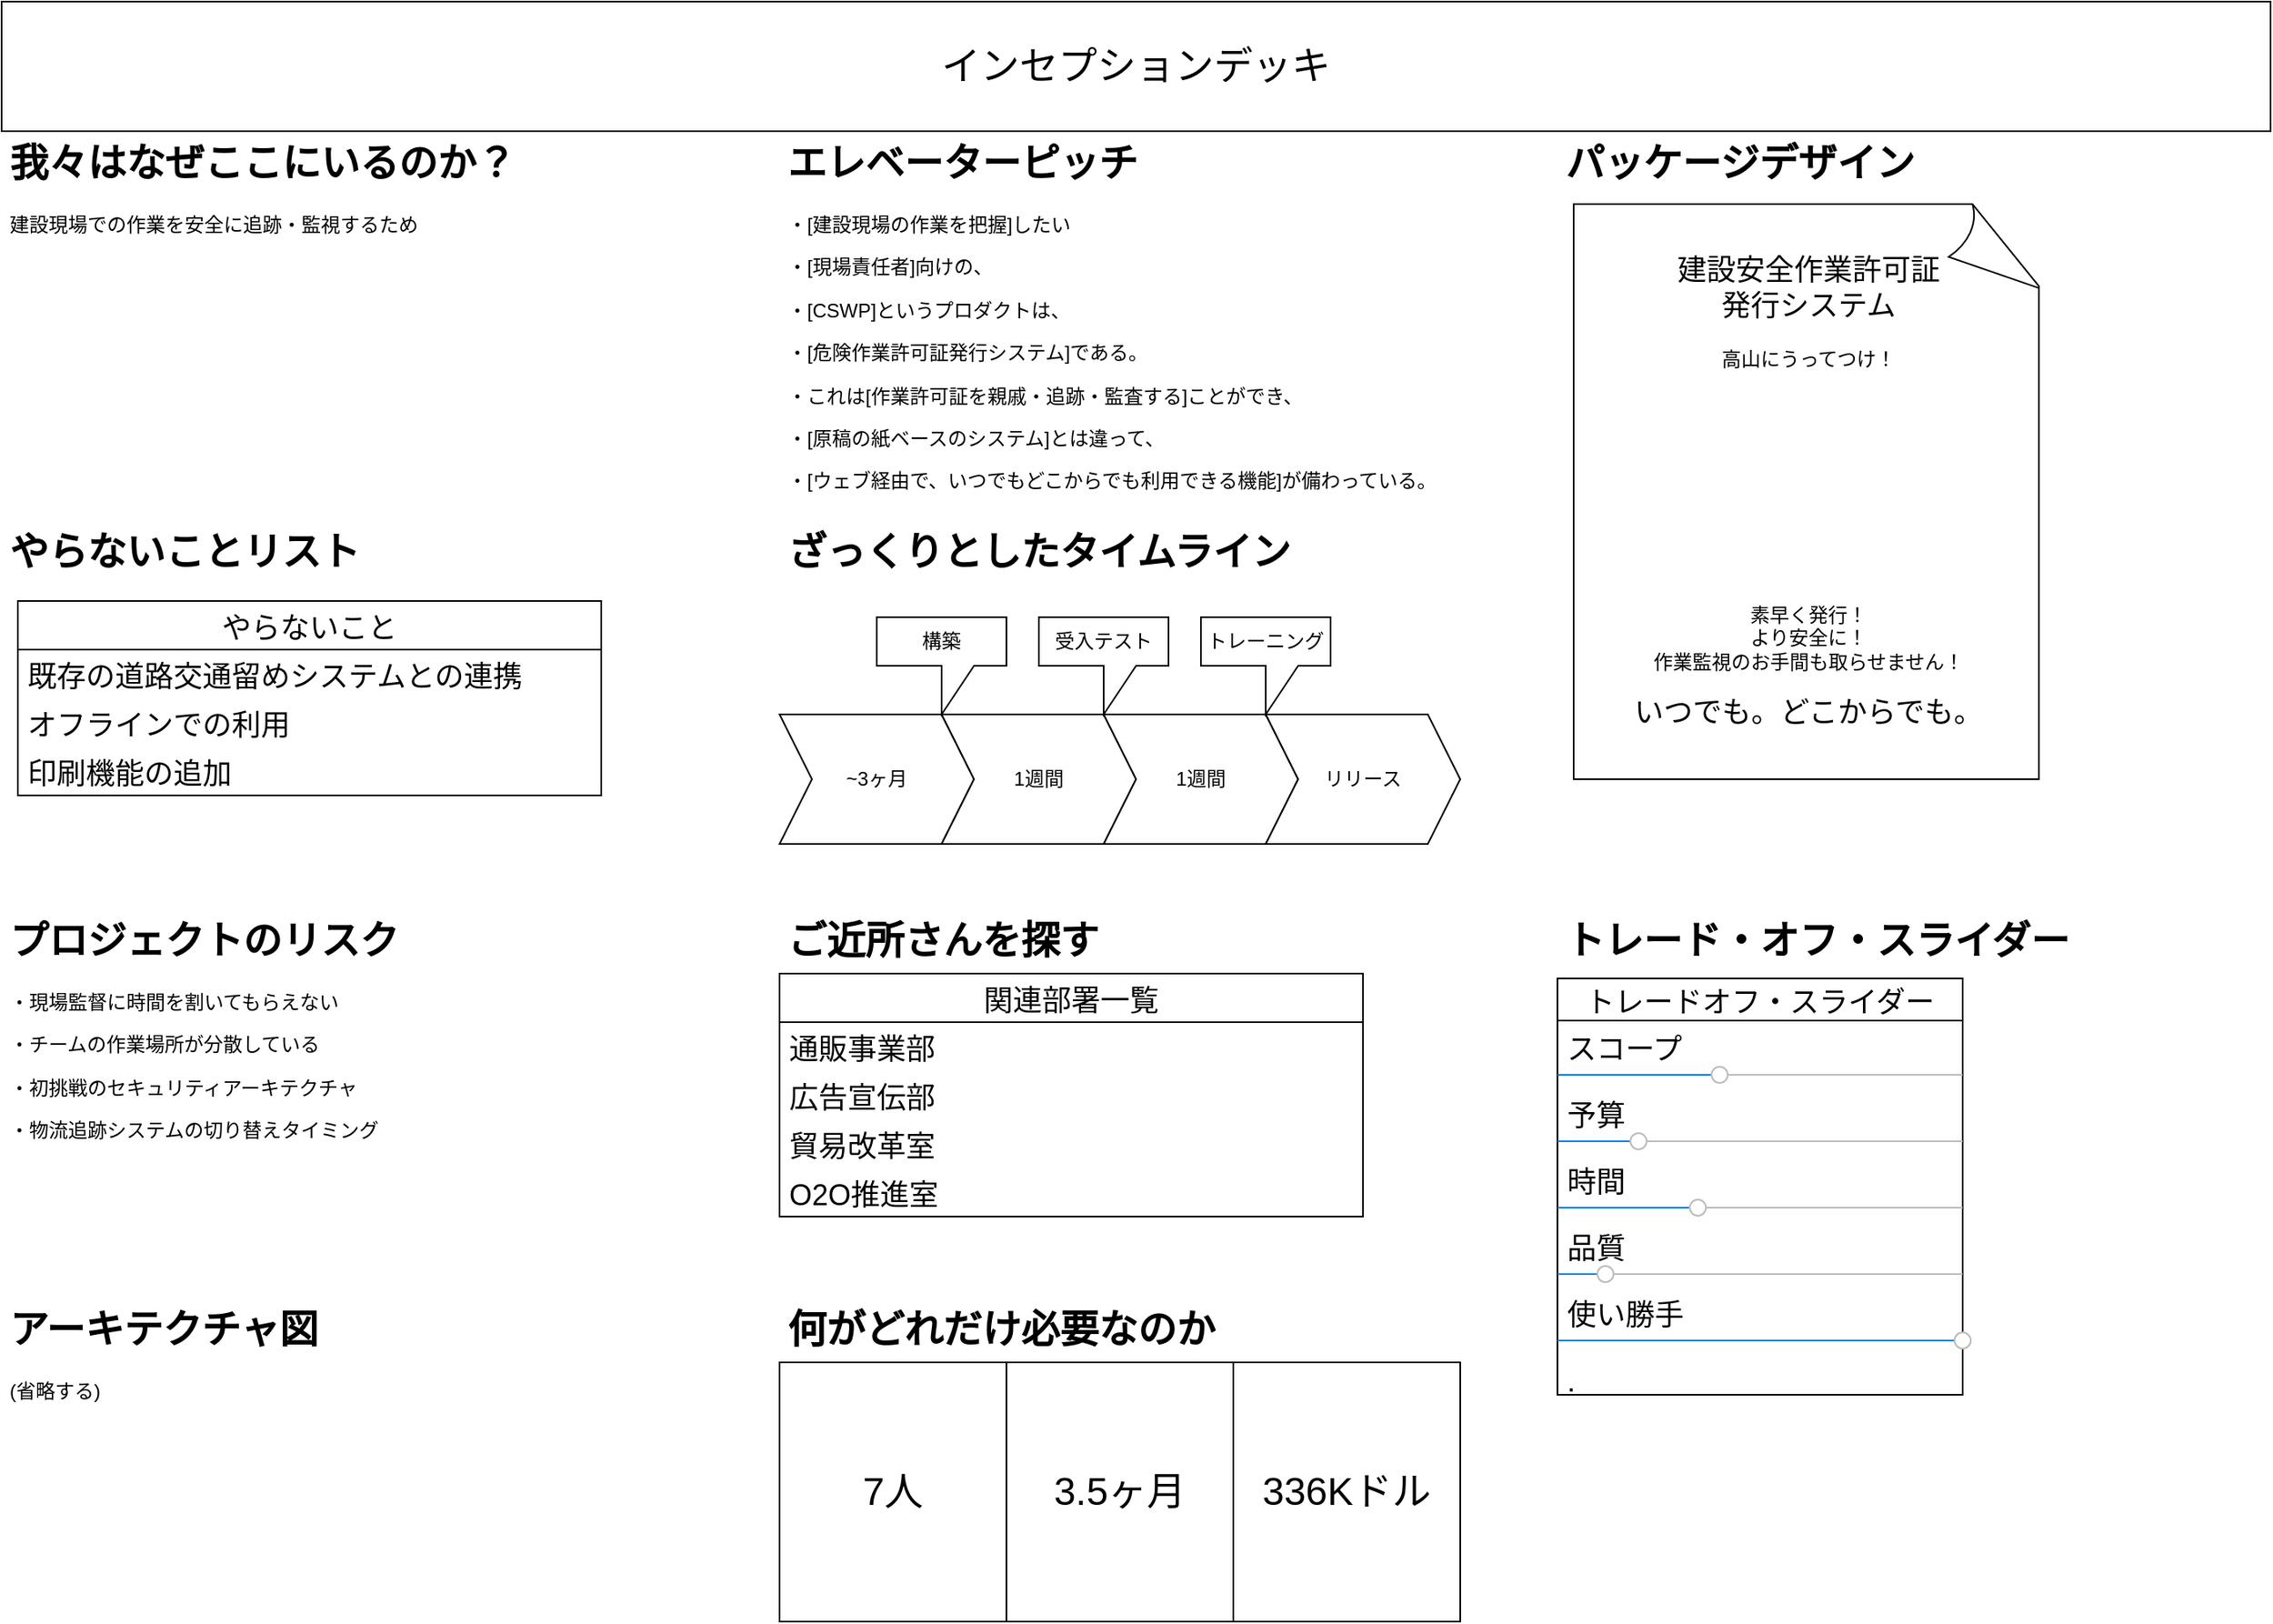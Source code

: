<mxfile version="20.2.8" type="github">
  <diagram id="0yLo_oqusycYQGxysIEg" name="Page-1">
    <mxGraphModel dx="1825" dy="955" grid="1" gridSize="10" guides="1" tooltips="1" connect="1" arrows="1" fold="1" page="1" pageScale="1" pageWidth="850" pageHeight="1100" math="0" shadow="0">
      <root>
        <mxCell id="0" />
        <mxCell id="1" parent="0" />
        <mxCell id="leWbqYneiwipQv3hau3y-4" value="&lt;h1&gt;エレベーターピッチ&lt;/h1&gt;&lt;p&gt;・[建設現場の作業を把握]したい&lt;/p&gt;&lt;p&gt;・[現場責任者]向けの、&lt;/p&gt;&lt;p&gt;・[CSWP]というプロダクトは、&lt;/p&gt;&lt;p&gt;・[危険作業許可証発行システム]である。&lt;/p&gt;&lt;p&gt;・これは[作業許可証を親戚・追跡・監査する]ことができ、&lt;/p&gt;&lt;p&gt;・[原稿の紙ベースのシステム]とは違って、&lt;/p&gt;&lt;p&gt;・[ウェブ経由で、いつでもどこからでも利用できる機能]が備わっている。&lt;/p&gt;" style="text;html=1;strokeColor=none;fillColor=none;spacing=5;spacingTop=-20;whiteSpace=wrap;overflow=hidden;rounded=0;" parent="1" vertex="1">
          <mxGeometry x="520" y="80" width="440" height="240" as="geometry" />
        </mxCell>
        <mxCell id="leWbqYneiwipQv3hau3y-6" value="&lt;h1&gt;やらないことリスト&lt;br&gt;&lt;/h1&gt;" style="text;html=1;strokeColor=none;fillColor=none;spacing=5;spacingTop=-20;whiteSpace=wrap;overflow=hidden;rounded=0;" parent="1" vertex="1">
          <mxGeometry x="40" y="320" width="440" height="200" as="geometry" />
        </mxCell>
        <mxCell id="leWbqYneiwipQv3hau3y-7" value="&lt;h1&gt;ご近所さんを探す&lt;/h1&gt;&lt;p&gt;&lt;span style=&quot;color: rgba(0, 0, 0, 0); font-family: monospace; font-size: 0px;&quot;&gt;%3CmxGraphModel%3E%3Croot%3E%3CmxCell%20id%3D%220%22%2F%3E%3CmxCell%20id%3D%221%22%20parent%3D%220%22%2F%3E%3CmxCell%20id%3D%222%22%20value%3D%22%E3%82%84%E3%82%89%E3%81%AA%E3%81%84%E3%81%93%E3%81%A8%22%20style%3D%22swimlane%3BfontStyle%3D0%3BchildLayout%3DstackLayout%3Bhorizontal%3D1%3BstartSize%3D30%3BhorizontalStack%3D0%3BresizeParent%3D1%3BresizeParentMax%3D0%3BresizeLast%3D0%3Bcollapsible%3D1%3BmarginBottom%3D0%3BfontSize%3D18%3B%22%20vertex%3D%221%22%20parent%3D%221%22%3E%3CmxGeometry%20x%3D%2250%22%20y%3D%22370%22%20width%3D%22360%22%20height%3D%22120%22%20as%3D%22geometry%22%2F%3E%3C%2FmxCell%3E%3CmxCell%20id%3D%223%22%20value%3D%22%E6%97%A2%E5%AD%98%E3%81%AE%E9%81%93%E8%B7%AF%E4%BA%A4%E9%80%9A%E7%95%99%E3%82%81%E3%82%B7%E3%82%B9%E3%83%86%E3%83%A0%E3%81%A8%E3%81%AE%E9%80%A3%E6%90%BA%22%20style%3D%22text%3BstrokeColor%3Dnone%3BfillColor%3Dnone%3Balign%3Dleft%3BverticalAlign%3Dmiddle%3BspacingLeft%3D4%3BspacingRight%3D4%3Boverflow%3Dhidden%3Bpoints%3D%5B%5B0%2C0.5%5D%2C%5B1%2C0.5%5D%5D%3BportConstraint%3Deastwest%3Brotatable%3D0%3BfontSize%3D18%3B%22%20vertex%3D%221%22%20parent%3D%222%22%3E%3CmxGeometry%20y%3D%2230%22%20width%3D%22360%22%20height%3D%2230%22%20as%3D%22geometry%22%2F%3E%3C%2FmxCell%3E%3CmxCell%20id%3D%224%22%20value%3D%22%E3%82%AA%E3%83%95%E3%83%A9%E3%82%A4%E3%83%B3%E3%81%A7%E3%81%AE%E5%88%A9%E7%94%A8%22%20style%3D%22text%3BstrokeColor%3Dnone%3BfillColor%3Dnone%3Balign%3Dleft%3BverticalAlign%3Dmiddle%3BspacingLeft%3D4%3BspacingRight%3D4%3Boverflow%3Dhidden%3Bpoints%3D%5B%5B0%2C0.5%5D%2C%5B1%2C0.5%5D%5D%3BportConstraint%3Deastwest%3Brotatable%3D0%3BfontSize%3D18%3B%22%20vertex%3D%221%22%20parent%3D%222%22%3E%3CmxGeometry%20y%3D%2260%22%20width%3D%22360%22%20height%3D%2230%22%20as%3D%22geometry%22%2F%3E%3C%2FmxCell%3E%3CmxCell%20id%3D%225%22%20value%3D%22%E5%8D%B0%E5%88%B7%E6%A9%9F%E8%83%BD%E3%81%AE%E8%BF%BD%E5%8A%A0%22%20style%3D%22text%3BstrokeColor%3Dnone%3BfillColor%3Dnone%3Balign%3Dleft%3BverticalAlign%3Dmiddle%3BspacingLeft%3D4%3BspacingRight%3D4%3Boverflow%3Dhidden%3Bpoints%3D%5B%5B0%2C0.5%5D%2C%5B1%2C0.5%5D%5D%3BportConstraint%3Deastwest%3Brotatable%3D0%3BfontSize%3D18%3B%22%20vertex%3D%221%22%20parent%3D%222%22%3E%3CmxGeometry%20y%3D%2290%22%20width%3D%22360%22%20height%3D%2230%22%20as%3D%22geometry%22%2F%3E%3C%2FmxCell%3E%3C%2Froot%3E%3C%2FmxGraphModel%3E&lt;/span&gt;&lt;br&gt;&lt;/p&gt;&lt;span style=&quot;color: rgba(0, 0, 0, 0); font-family: monospace; font-size: 0px;&quot;&gt;%3CmxGraphModel%3E%3Croot%3E%3CmxCell%20id%3D%220%22%2F%3E%3CmxCell%20id%3D%221%22%20parent%3D%220%22%2F%3E%3CmxCell%20id%3D%222%22%20value%3D%22%E3%82%84%E3%82%89%E3%81%AA%E3%81%84%E3%81%93%E3%81%A8%22%20style%3D%22swimlane%3BfontStyle%3D0%3BchildLayout%3DstackLayout%3Bhorizontal%3D1%3BstartSize%3D30%3BhorizontalStack%3D0%3BresizeParent%3D1%3BresizeParentMax%3D0%3BresizeLast%3D0%3Bcollapsible%3D1%3BmarginBottom%3D0%3BfontSize%3D18%3B%22%20vertex%3D%221%22%20parent%3D%221%22%3E%3CmxGeometry%20x%3D%2250%22%20y%3D%22370%22%20width%3D%22360%22%20height%3D%22120%22%20as%3D%22geometry%22%2F%3E%3C%2FmxCell%3E%3CmxCell%20id%3D%223%22%20value%3D%22%E6%97%A2%E5%AD%98%E3%81%AE%E9%81%93%E8%B7%AF%E4%BA%A4%E9%80%9A%E7%95%99%E3%82%81%E3%82%B7%E3%82%B9%E3%83%86%E3%83%A0%E3%81%A8%E3%81%AE%E9%80%A3%E6%90%BA%22%20style%3D%22text%3BstrokeColor%3Dnone%3BfillColor%3Dnone%3Balign%3Dleft%3BverticalAlign%3Dmiddle%3BspacingLeft%3D4%3BspacingRight%3D4%3Boverflow%3Dhidden%3Bpoints%3D%5B%5B0%2C0.5%5D%2C%5B1%2C0.5%5D%5D%3BportConstraint%3Deastwest%3Brotatable%3D0%3BfontSize%3D18%3B%22%20vertex%3D%221%22%20parent%3D%222%22%3E%3CmxGeometry%20y%3D%2230%22%20width%3D%22360%22%20height%3D%2230%22%20as%3D%22geometry%22%2F%3E%3C%2FmxCell%3E%3CmxCell%20id%3D%224%22%20value%3D%22%E3%82%AA%E3%83%95%E3%83%A9%E3%82%A4%E3%83%B3%E3%81%A7%E3%81%AE%E5%88%A9%E7%94%A8%22%20style%3D%22text%3BstrokeColor%3Dnone%3BfillColor%3Dnone%3Balign%3Dleft%3BverticalAlign%3Dmiddle%3BspacingLeft%3D4%3BspacingRight%3D4%3Boverflow%3Dhidden%3Bpoints%3D%5B%5B0%2C0.5%5D%2C%5B1%2C0.5%5D%5D%3BportConstraint%3Deastwest%3Brotatable%3D0%3BfontSize%3D18%3B%22%20vertex%3D%221%22%20parent%3D%222%22%3E%3CmxGeometry%20y%3D%2260%22%20width%3D%22360%22%20height%3D%2230%22%20as%3D%22geometry%22%2F%3E%3C%2FmxCell%3E%3CmxCell%20id%3D%225%22%20value%3D%22%E5%8D%B0%E5%88%B7%E6%A9%9F%E8%83%BD%E3%81%AE%E8%BF%BD%E5%8A%A0%22%20style%3D%22text%3BstrokeColor%3Dnone%3BfillColor%3Dnone%3Balign%3Dleft%3BverticalAlign%3Dmiddle%3BspacingLeft%3D4%3BspacingRight%3D4%3Boverflow%3Dhidden%3Bpoints%3D%5B%5B0%2C0.5%5D%2C%5B1%2C0.5%5D%5D%3BportConstraint%3Deastwest%3Brotatable%3D0%3BfontSize%3D18%3B%22%20vertex%3D%221%22%20parent%3D%222%22%3E%3CmxGeometry%20y%3D%2290%22%20width%3D%22360%22%20height%3D%2230%22%20as%3D%22geometry%22%2F%3E%3C%2FmxCell%3E%3C%2Froot%3E%3C%2FmxGraphModel%3E&lt;/span&gt;" style="text;html=1;strokeColor=none;fillColor=none;spacing=5;spacingTop=-20;whiteSpace=wrap;overflow=hidden;rounded=0;" parent="1" vertex="1">
          <mxGeometry x="520" y="560" width="440" height="200" as="geometry" />
        </mxCell>
        <mxCell id="leWbqYneiwipQv3hau3y-8" value="&lt;h1&gt;アーキテクチャ図&lt;/h1&gt;&lt;p&gt;(省略する)&lt;/p&gt;" style="text;html=1;strokeColor=none;fillColor=none;spacing=5;spacingTop=-20;whiteSpace=wrap;overflow=hidden;rounded=0;" parent="1" vertex="1">
          <mxGeometry x="40" y="800" width="440" height="200" as="geometry" />
        </mxCell>
        <mxCell id="leWbqYneiwipQv3hau3y-9" value="&lt;h1&gt;プロジェクトのリスク&lt;/h1&gt;&lt;p&gt;・現場監督に時間を割いてもらえない&lt;/p&gt;&lt;p&gt;・チームの作業場所が分散している&lt;/p&gt;&lt;p&gt;・初挑戦のセキュリティアーキテクチャ&lt;/p&gt;&lt;p&gt;・物流追跡システムの切り替えタイミング&lt;/p&gt;" style="text;html=1;strokeColor=none;fillColor=none;spacing=5;spacingTop=-20;whiteSpace=wrap;overflow=hidden;rounded=0;" parent="1" vertex="1">
          <mxGeometry x="40" y="560" width="440" height="200" as="geometry" />
        </mxCell>
        <mxCell id="leWbqYneiwipQv3hau3y-14" value="" style="group;direction=west;" parent="1" vertex="1" connectable="0">
          <mxGeometry x="40" y="80" width="440" height="200" as="geometry" />
        </mxCell>
        <mxCell id="leWbqYneiwipQv3hau3y-1" value="&lt;h1&gt;我々はなぜここにいるのか？&lt;/h1&gt;&lt;p&gt;建設現場での作業を安全に追跡・監視するため&lt;/p&gt;" style="text;html=1;strokeColor=none;fillColor=none;spacing=5;spacingTop=-20;whiteSpace=wrap;overflow=hidden;rounded=0;" parent="leWbqYneiwipQv3hau3y-14" vertex="1">
          <mxGeometry width="440" height="189.349" as="geometry" />
        </mxCell>
        <mxCell id="leWbqYneiwipQv3hau3y-13" value="" style="shape=image;verticalLabelPosition=bottom;labelBackgroundColor=default;verticalAlign=top;aspect=fixed;imageAspect=0;image=https://s3-ap-northeast-1.amazonaws.com/production-switch/uploads/article_eyecatch/file/17075/cropped_1603960237-13232-0687-1067.jpeg;" parent="leWbqYneiwipQv3hau3y-14" vertex="1">
          <mxGeometry x="40" y="80" width="228.57" height="120" as="geometry" />
        </mxCell>
        <mxCell id="lgWVWN7HaNwSlFGaL6JE-1" value="&lt;font style=&quot;font-size: 24px;&quot;&gt;インセプションデッキ&lt;/font&gt;" style="rounded=0;whiteSpace=wrap;html=1;" parent="1" vertex="1">
          <mxGeometry x="40" width="1400" height="80" as="geometry" />
        </mxCell>
        <mxCell id="lgWVWN7HaNwSlFGaL6JE-13" value="" style="group" parent="1" vertex="1" connectable="0">
          <mxGeometry x="1000" y="80" width="440" height="410" as="geometry" />
        </mxCell>
        <mxCell id="leWbqYneiwipQv3hau3y-5" value="&lt;h1&gt;パッケージデザイン&lt;/h1&gt;&lt;p&gt;&lt;br&gt;&lt;/p&gt;" style="text;html=1;strokeColor=none;fillColor=none;spacing=5;spacingTop=-20;whiteSpace=wrap;overflow=hidden;rounded=0;" parent="lgWVWN7HaNwSlFGaL6JE-13" vertex="1">
          <mxGeometry width="440" height="410" as="geometry" />
        </mxCell>
        <mxCell id="lgWVWN7HaNwSlFGaL6JE-12" value="" style="group" parent="lgWVWN7HaNwSlFGaL6JE-13" vertex="1" connectable="0">
          <mxGeometry x="10" y="45" width="418.57" height="355" as="geometry" />
        </mxCell>
        <mxCell id="lgWVWN7HaNwSlFGaL6JE-11" value="&lt;font style=&quot;font-size: 18px;&quot;&gt;建設安全作業許可証&lt;br&gt;発行システム&lt;/font&gt;&lt;br&gt;&lt;br&gt;高山にうってつけ！&lt;br&gt;&lt;br&gt;&lt;br&gt;&lt;br&gt;&lt;br&gt;&lt;br&gt;&lt;br&gt;&lt;br&gt;&lt;br&gt;&lt;br&gt;&lt;br&gt;素早く発行！&lt;br&gt;より安全に！&lt;br&gt;作業監視のお手間も取らせません！&lt;br&gt;&lt;br&gt;&lt;font style=&quot;font-size: 18px;&quot;&gt;いつでも。どこからでも。&lt;/font&gt;" style="whiteSpace=wrap;html=1;shape=mxgraph.basic.document;fontSize=12;" parent="lgWVWN7HaNwSlFGaL6JE-12" vertex="1">
          <mxGeometry width="290" height="355" as="geometry" />
        </mxCell>
        <mxCell id="lgWVWN7HaNwSlFGaL6JE-10" value="" style="shape=image;verticalLabelPosition=bottom;labelBackgroundColor=default;verticalAlign=top;aspect=fixed;imageAspect=0;image=https://s3-ap-northeast-1.amazonaws.com/production-switch/uploads/article_eyecatch/file/17075/cropped_1603960237-13232-0687-1067.jpeg;" parent="lgWVWN7HaNwSlFGaL6JE-12" vertex="1">
          <mxGeometry x="36" y="115" width="228.57" height="120" as="geometry" />
        </mxCell>
        <mxCell id="lgWVWN7HaNwSlFGaL6JE-14" value="やらないこと" style="swimlane;fontStyle=0;childLayout=stackLayout;horizontal=1;startSize=30;horizontalStack=0;resizeParent=1;resizeParentMax=0;resizeLast=0;collapsible=1;marginBottom=0;fontSize=18;" parent="1" vertex="1">
          <mxGeometry x="50" y="370" width="360" height="120" as="geometry" />
        </mxCell>
        <mxCell id="lgWVWN7HaNwSlFGaL6JE-15" value="既存の道路交通留めシステムとの連携" style="text;strokeColor=none;fillColor=none;align=left;verticalAlign=middle;spacingLeft=4;spacingRight=4;overflow=hidden;points=[[0,0.5],[1,0.5]];portConstraint=eastwest;rotatable=0;fontSize=18;" parent="lgWVWN7HaNwSlFGaL6JE-14" vertex="1">
          <mxGeometry y="30" width="360" height="30" as="geometry" />
        </mxCell>
        <mxCell id="lgWVWN7HaNwSlFGaL6JE-16" value="オフラインでの利用" style="text;strokeColor=none;fillColor=none;align=left;verticalAlign=middle;spacingLeft=4;spacingRight=4;overflow=hidden;points=[[0,0.5],[1,0.5]];portConstraint=eastwest;rotatable=0;fontSize=18;" parent="lgWVWN7HaNwSlFGaL6JE-14" vertex="1">
          <mxGeometry y="60" width="360" height="30" as="geometry" />
        </mxCell>
        <mxCell id="jPFxV-o6CuYVyW_ULAPX-1" value="印刷機能の追加" style="text;strokeColor=none;fillColor=none;align=left;verticalAlign=middle;spacingLeft=4;spacingRight=4;overflow=hidden;points=[[0,0.5],[1,0.5]];portConstraint=eastwest;rotatable=0;fontSize=18;" vertex="1" parent="lgWVWN7HaNwSlFGaL6JE-14">
          <mxGeometry y="90" width="360" height="30" as="geometry" />
        </mxCell>
        <mxCell id="lgWVWN7HaNwSlFGaL6JE-75" value="トレードオフ・スライダー" style="swimlane;fontStyle=0;childLayout=stackLayout;horizontal=1;startSize=26;fillColor=none;horizontalStack=0;resizeParent=1;resizeParentMax=0;resizeLast=0;collapsible=1;marginBottom=0;fontSize=18;" parent="1" vertex="1">
          <mxGeometry x="1000" y="603" width="250" height="257" as="geometry" />
        </mxCell>
        <mxCell id="lgWVWN7HaNwSlFGaL6JE-76" value="スコープ" style="text;strokeColor=none;fillColor=none;align=left;verticalAlign=top;spacingLeft=4;spacingRight=4;overflow=hidden;rotatable=0;points=[[0,0.5],[1,0.5]];portConstraint=eastwest;fontSize=18;" parent="lgWVWN7HaNwSlFGaL6JE-75" vertex="1">
          <mxGeometry y="26" width="250" height="26" as="geometry" />
        </mxCell>
        <mxCell id="lgWVWN7HaNwSlFGaL6JE-80" value="" style="html=1;verticalLabelPosition=bottom;labelBackgroundColor=#ffffff;verticalAlign=top;shadow=0;dashed=0;strokeWidth=1;shape=mxgraph.ios7ui.slider;barPos=40.03;strokeColor=#0080f0;strokeColor2=#a0a0a0;fontSize=18;" parent="lgWVWN7HaNwSlFGaL6JE-75" vertex="1">
          <mxGeometry y="52" width="250" height="15" as="geometry" />
        </mxCell>
        <mxCell id="lgWVWN7HaNwSlFGaL6JE-77" value="予算" style="text;strokeColor=none;fillColor=none;align=left;verticalAlign=top;spacingLeft=4;spacingRight=4;overflow=hidden;rotatable=0;points=[[0,0.5],[1,0.5]];portConstraint=eastwest;fontSize=18;" parent="lgWVWN7HaNwSlFGaL6JE-75" vertex="1">
          <mxGeometry y="67" width="250" height="26" as="geometry" />
        </mxCell>
        <mxCell id="lgWVWN7HaNwSlFGaL6JE-82" value="" style="html=1;verticalLabelPosition=bottom;labelBackgroundColor=#ffffff;verticalAlign=top;shadow=0;dashed=0;strokeWidth=1;shape=mxgraph.ios7ui.slider;barPos=20;strokeColor=#0080f0;strokeColor2=#a0a0a0;fontSize=18;" parent="lgWVWN7HaNwSlFGaL6JE-75" vertex="1">
          <mxGeometry y="93" width="250" height="15" as="geometry" />
        </mxCell>
        <mxCell id="lgWVWN7HaNwSlFGaL6JE-78" value="時間" style="text;strokeColor=none;fillColor=none;align=left;verticalAlign=top;spacingLeft=4;spacingRight=4;overflow=hidden;rotatable=0;points=[[0,0.5],[1,0.5]];portConstraint=eastwest;fontSize=18;" parent="lgWVWN7HaNwSlFGaL6JE-75" vertex="1">
          <mxGeometry y="108" width="250" height="26" as="geometry" />
        </mxCell>
        <mxCell id="lgWVWN7HaNwSlFGaL6JE-87" value="" style="html=1;verticalLabelPosition=bottom;labelBackgroundColor=#ffffff;verticalAlign=top;shadow=0;dashed=0;strokeWidth=1;shape=mxgraph.ios7ui.slider;barPos=34.65;strokeColor=#0080f0;strokeColor2=#a0a0a0;fontSize=18;" parent="lgWVWN7HaNwSlFGaL6JE-75" vertex="1">
          <mxGeometry y="134" width="250" height="15" as="geometry" />
        </mxCell>
        <mxCell id="lgWVWN7HaNwSlFGaL6JE-81" value="品質&#xa;" style="text;strokeColor=none;fillColor=none;align=left;verticalAlign=top;spacingLeft=4;spacingRight=4;overflow=hidden;rotatable=0;points=[[0,0.5],[1,0.5]];portConstraint=eastwest;fontSize=18;" parent="lgWVWN7HaNwSlFGaL6JE-75" vertex="1">
          <mxGeometry y="149" width="250" height="26" as="geometry" />
        </mxCell>
        <mxCell id="lgWVWN7HaNwSlFGaL6JE-88" value="" style="html=1;verticalLabelPosition=bottom;labelBackgroundColor=#ffffff;verticalAlign=top;shadow=0;dashed=0;strokeWidth=1;shape=mxgraph.ios7ui.slider;barPos=11.84;strokeColor=#0080f0;strokeColor2=#a0a0a0;fontSize=18;" parent="lgWVWN7HaNwSlFGaL6JE-75" vertex="1">
          <mxGeometry y="175" width="250" height="15" as="geometry" />
        </mxCell>
        <mxCell id="lgWVWN7HaNwSlFGaL6JE-83" value="使い勝手&#xa;" style="text;strokeColor=none;fillColor=none;align=left;verticalAlign=top;spacingLeft=4;spacingRight=4;overflow=hidden;rotatable=0;points=[[0,0.5],[1,0.5]];portConstraint=eastwest;fontSize=18;" parent="lgWVWN7HaNwSlFGaL6JE-75" vertex="1">
          <mxGeometry y="190" width="250" height="26" as="geometry" />
        </mxCell>
        <mxCell id="lgWVWN7HaNwSlFGaL6JE-61" value="" style="html=1;verticalLabelPosition=bottom;labelBackgroundColor=#ffffff;verticalAlign=top;shadow=0;dashed=0;strokeWidth=1;shape=mxgraph.ios7ui.slider;barPos=100;strokeColor=#0080f0;strokeColor2=#a0a0a0;fontSize=18;" parent="lgWVWN7HaNwSlFGaL6JE-75" vertex="1">
          <mxGeometry y="216" width="250" height="15" as="geometry" />
        </mxCell>
        <mxCell id="lgWVWN7HaNwSlFGaL6JE-84" value="." style="text;strokeColor=none;fillColor=none;align=left;verticalAlign=top;spacingLeft=4;spacingRight=4;overflow=hidden;rotatable=0;points=[[0,0.5],[1,0.5]];portConstraint=eastwest;fontSize=18;" parent="lgWVWN7HaNwSlFGaL6JE-75" vertex="1">
          <mxGeometry y="231" width="250" height="26" as="geometry" />
        </mxCell>
        <mxCell id="jPFxV-o6CuYVyW_ULAPX-2" value="関連部署一覧" style="swimlane;fontStyle=0;childLayout=stackLayout;horizontal=1;startSize=30;horizontalStack=0;resizeParent=1;resizeParentMax=0;resizeLast=0;collapsible=1;marginBottom=0;fontSize=18;" vertex="1" parent="1">
          <mxGeometry x="520" y="600" width="360" height="150" as="geometry" />
        </mxCell>
        <mxCell id="jPFxV-o6CuYVyW_ULAPX-3" value="通販事業部" style="text;strokeColor=none;fillColor=none;align=left;verticalAlign=middle;spacingLeft=4;spacingRight=4;overflow=hidden;points=[[0,0.5],[1,0.5]];portConstraint=eastwest;rotatable=0;fontSize=18;" vertex="1" parent="jPFxV-o6CuYVyW_ULAPX-2">
          <mxGeometry y="30" width="360" height="30" as="geometry" />
        </mxCell>
        <mxCell id="jPFxV-o6CuYVyW_ULAPX-4" value="広告宣伝部" style="text;strokeColor=none;fillColor=none;align=left;verticalAlign=middle;spacingLeft=4;spacingRight=4;overflow=hidden;points=[[0,0.5],[1,0.5]];portConstraint=eastwest;rotatable=0;fontSize=18;" vertex="1" parent="jPFxV-o6CuYVyW_ULAPX-2">
          <mxGeometry y="60" width="360" height="30" as="geometry" />
        </mxCell>
        <mxCell id="jPFxV-o6CuYVyW_ULAPX-5" value="貿易改革室" style="text;strokeColor=none;fillColor=none;align=left;verticalAlign=middle;spacingLeft=4;spacingRight=4;overflow=hidden;points=[[0,0.5],[1,0.5]];portConstraint=eastwest;rotatable=0;fontSize=18;" vertex="1" parent="jPFxV-o6CuYVyW_ULAPX-2">
          <mxGeometry y="90" width="360" height="30" as="geometry" />
        </mxCell>
        <mxCell id="jPFxV-o6CuYVyW_ULAPX-6" value="O2O推進室" style="text;strokeColor=none;fillColor=none;align=left;verticalAlign=middle;spacingLeft=4;spacingRight=4;overflow=hidden;points=[[0,0.5],[1,0.5]];portConstraint=eastwest;rotatable=0;fontSize=18;" vertex="1" parent="jPFxV-o6CuYVyW_ULAPX-2">
          <mxGeometry y="120" width="360" height="30" as="geometry" />
        </mxCell>
        <mxCell id="jPFxV-o6CuYVyW_ULAPX-21" value="&lt;h1&gt;トレード・オフ・スライダー&lt;/h1&gt;" style="text;html=1;strokeColor=none;fillColor=none;spacing=5;spacingTop=-20;whiteSpace=wrap;overflow=hidden;rounded=0;" vertex="1" parent="1">
          <mxGeometry x="1000" y="560" width="440" height="200" as="geometry" />
        </mxCell>
        <mxCell id="jPFxV-o6CuYVyW_ULAPX-22" value="" style="group" vertex="1" connectable="0" parent="1">
          <mxGeometry x="520" y="320" width="440" height="200" as="geometry" />
        </mxCell>
        <mxCell id="leWbqYneiwipQv3hau3y-12" value="&lt;h1&gt;ざっくりとしたタイムライン&lt;/h1&gt;" style="text;html=1;strokeColor=none;fillColor=none;spacing=5;spacingTop=-20;whiteSpace=wrap;overflow=hidden;rounded=0;" parent="jPFxV-o6CuYVyW_ULAPX-22" vertex="1">
          <mxGeometry width="440" height="200" as="geometry" />
        </mxCell>
        <mxCell id="jPFxV-o6CuYVyW_ULAPX-11" value="" style="group" vertex="1" connectable="0" parent="jPFxV-o6CuYVyW_ULAPX-22">
          <mxGeometry y="120" width="320" height="80" as="geometry" />
        </mxCell>
        <mxCell id="jPFxV-o6CuYVyW_ULAPX-8" value="~3ヶ月" style="shape=step;perimeter=stepPerimeter;whiteSpace=wrap;html=1;fixedSize=1;" vertex="1" parent="jPFxV-o6CuYVyW_ULAPX-11">
          <mxGeometry width="120" height="80" as="geometry" />
        </mxCell>
        <mxCell id="jPFxV-o6CuYVyW_ULAPX-9" value="1週間" style="shape=step;perimeter=stepPerimeter;whiteSpace=wrap;html=1;fixedSize=1;" vertex="1" parent="jPFxV-o6CuYVyW_ULAPX-11">
          <mxGeometry x="100" width="120" height="80" as="geometry" />
        </mxCell>
        <mxCell id="jPFxV-o6CuYVyW_ULAPX-10" value="1週間" style="shape=step;perimeter=stepPerimeter;whiteSpace=wrap;html=1;fixedSize=1;" vertex="1" parent="jPFxV-o6CuYVyW_ULAPX-11">
          <mxGeometry x="200" width="120" height="80" as="geometry" />
        </mxCell>
        <mxCell id="jPFxV-o6CuYVyW_ULAPX-12" value="構築" style="shape=callout;whiteSpace=wrap;html=1;perimeter=calloutPerimeter;" vertex="1" parent="jPFxV-o6CuYVyW_ULAPX-22">
          <mxGeometry x="60" y="60" width="80" height="60" as="geometry" />
        </mxCell>
        <mxCell id="jPFxV-o6CuYVyW_ULAPX-13" value="受入テスト" style="shape=callout;whiteSpace=wrap;html=1;perimeter=calloutPerimeter;" vertex="1" parent="jPFxV-o6CuYVyW_ULAPX-22">
          <mxGeometry x="160" y="60" width="80" height="60" as="geometry" />
        </mxCell>
        <mxCell id="jPFxV-o6CuYVyW_ULAPX-14" value="トレーニング" style="shape=callout;whiteSpace=wrap;html=1;perimeter=calloutPerimeter;" vertex="1" parent="jPFxV-o6CuYVyW_ULAPX-22">
          <mxGeometry x="260" y="60" width="80" height="60" as="geometry" />
        </mxCell>
        <mxCell id="jPFxV-o6CuYVyW_ULAPX-19" value="リリース" style="shape=step;perimeter=stepPerimeter;whiteSpace=wrap;html=1;fixedSize=1;" vertex="1" parent="jPFxV-o6CuYVyW_ULAPX-22">
          <mxGeometry x="300" y="120" width="120" height="80" as="geometry" />
        </mxCell>
        <mxCell id="jPFxV-o6CuYVyW_ULAPX-23" value="" style="group" vertex="1" connectable="0" parent="1">
          <mxGeometry x="520" y="800" width="480" height="200" as="geometry" />
        </mxCell>
        <mxCell id="jPFxV-o6CuYVyW_ULAPX-24" value="&lt;h1&gt;何がどれだけ必要なのか&lt;/h1&gt;" style="text;html=1;strokeColor=none;fillColor=none;spacing=5;spacingTop=-20;whiteSpace=wrap;overflow=hidden;rounded=0;" vertex="1" parent="jPFxV-o6CuYVyW_ULAPX-23">
          <mxGeometry width="440" height="200" as="geometry" />
        </mxCell>
        <mxCell id="jPFxV-o6CuYVyW_ULAPX-33" value="&lt;font style=&quot;font-size: 24px;&quot;&gt;7人&lt;/font&gt;" style="rounded=0;whiteSpace=wrap;html=1;" vertex="1" parent="jPFxV-o6CuYVyW_ULAPX-23">
          <mxGeometry y="40" width="140" height="160" as="geometry" />
        </mxCell>
        <mxCell id="jPFxV-o6CuYVyW_ULAPX-34" value="&lt;font style=&quot;font-size: 24px;&quot;&gt;3.5ヶ月&lt;/font&gt;" style="rounded=0;whiteSpace=wrap;html=1;" vertex="1" parent="jPFxV-o6CuYVyW_ULAPX-23">
          <mxGeometry x="140" y="40" width="140" height="160" as="geometry" />
        </mxCell>
        <mxCell id="jPFxV-o6CuYVyW_ULAPX-35" value="&lt;font style=&quot;font-size: 24px;&quot;&gt;336Kドル&lt;/font&gt;" style="rounded=0;whiteSpace=wrap;html=1;" vertex="1" parent="jPFxV-o6CuYVyW_ULAPX-23">
          <mxGeometry x="280" y="40" width="140" height="160" as="geometry" />
        </mxCell>
      </root>
    </mxGraphModel>
  </diagram>
</mxfile>
